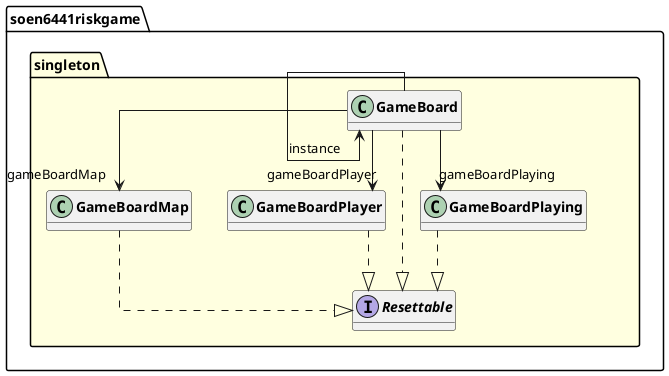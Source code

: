 @startuml

skinparam svgLinkTarget _parent
skinparam linetype ortho
package soen6441riskgame.singleton [[../../soen6441riskgame/singleton/package-summary.html{soen6441riskgame.singleton}]] #lightyellow {
}

class "<b><size:14>GameBoard</b>" as soen6441riskgame.singleton.GameBoard  [[../../soen6441riskgame/singleton/GameBoard.html{soen6441riskgame.singleton.GameBoard}]] {
}

hide soen6441riskgame.singleton.GameBoard fields
hide soen6441riskgame.singleton.GameBoard methods

class "<b><size:14>GameBoardMap</b>" as soen6441riskgame.singleton.GameBoardMap  [[../../soen6441riskgame/singleton/GameBoardMap.html{soen6441riskgame.singleton.GameBoardMap}]] {
}

hide soen6441riskgame.singleton.GameBoardMap fields
hide soen6441riskgame.singleton.GameBoardMap methods

class "<b><size:14>GameBoardPlayer</b>" as soen6441riskgame.singleton.GameBoardPlayer  [[../../soen6441riskgame/singleton/GameBoardPlayer.html{soen6441riskgame.singleton.GameBoardPlayer}]] {
}

hide soen6441riskgame.singleton.GameBoardPlayer fields
hide soen6441riskgame.singleton.GameBoardPlayer methods

class "<b><size:14>GameBoardPlaying</b>" as soen6441riskgame.singleton.GameBoardPlaying  [[../../soen6441riskgame/singleton/GameBoardPlaying.html{soen6441riskgame.singleton.GameBoardPlaying}]] {
}

hide soen6441riskgame.singleton.GameBoardPlaying fields
hide soen6441riskgame.singleton.GameBoardPlaying methods

interface "<b><size:14>Resettable</b>" as soen6441riskgame.singleton.Resettable  [[../../soen6441riskgame/singleton/Resettable.html{soen6441riskgame.singleton.Resettable}]] {
}

hide soen6441riskgame.singleton.Resettable fields
hide soen6441riskgame.singleton.Resettable methods

soen6441riskgame.singleton.GameBoard -->  "instance" soen6441riskgame.singleton.GameBoard
soen6441riskgame.singleton.GameBoard -->  "gameBoardPlayer" soen6441riskgame.singleton.GameBoardPlayer
soen6441riskgame.singleton.GameBoard -->  "gameBoardMap" soen6441riskgame.singleton.GameBoardMap
soen6441riskgame.singleton.GameBoard -->  "gameBoardPlaying" soen6441riskgame.singleton.GameBoardPlaying
soen6441riskgame.singleton.GameBoard ..|> soen6441riskgame.singleton.Resettable
soen6441riskgame.singleton.GameBoardMap ..|> soen6441riskgame.singleton.Resettable
soen6441riskgame.singleton.GameBoardPlayer ..|> soen6441riskgame.singleton.Resettable
soen6441riskgame.singleton.GameBoardPlaying ..|> soen6441riskgame.singleton.Resettable

@enduml
